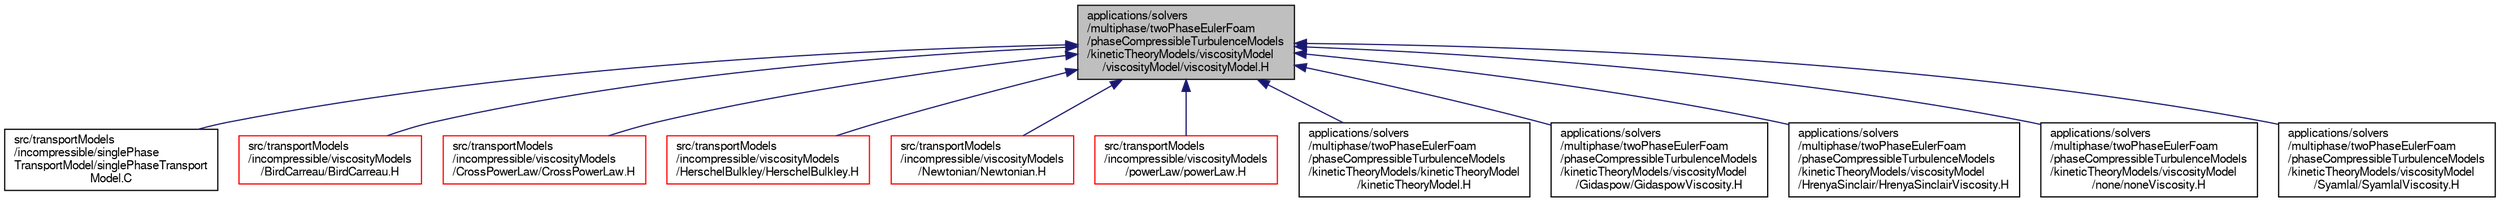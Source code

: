 digraph "applications/solvers/multiphase/twoPhaseEulerFoam/phaseCompressibleTurbulenceModels/kineticTheoryModels/viscosityModel/viscosityModel/viscosityModel.H"
{
  bgcolor="transparent";
  edge [fontname="FreeSans",fontsize="10",labelfontname="FreeSans",labelfontsize="10"];
  node [fontname="FreeSans",fontsize="10",shape=record];
  Node300 [label="applications/solvers\l/multiphase/twoPhaseEulerFoam\l/phaseCompressibleTurbulenceModels\l/kineticTheoryModels/viscosityModel\l/viscosityModel/viscosityModel.H",height=0.2,width=0.4,color="black", fillcolor="grey75", style="filled", fontcolor="black"];
  Node300 -> Node301 [dir="back",color="midnightblue",fontsize="10",style="solid",fontname="FreeSans"];
  Node301 [label="src/transportModels\l/incompressible/singlePhase\lTransportModel/singlePhaseTransport\lModel.C",height=0.2,width=0.4,color="black",URL="$a16814.html"];
  Node300 -> Node302 [dir="back",color="midnightblue",fontsize="10",style="solid",fontname="FreeSans"];
  Node302 [label="src/transportModels\l/incompressible/viscosityModels\l/BirdCarreau/BirdCarreau.H",height=0.2,width=0.4,color="red",URL="$a16829.html"];
  Node300 -> Node304 [dir="back",color="midnightblue",fontsize="10",style="solid",fontname="FreeSans"];
  Node304 [label="src/transportModels\l/incompressible/viscosityModels\l/CrossPowerLaw/CrossPowerLaw.H",height=0.2,width=0.4,color="red",URL="$a16835.html"];
  Node300 -> Node306 [dir="back",color="midnightblue",fontsize="10",style="solid",fontname="FreeSans"];
  Node306 [label="src/transportModels\l/incompressible/viscosityModels\l/HerschelBulkley/HerschelBulkley.H",height=0.2,width=0.4,color="red",URL="$a16841.html"];
  Node300 -> Node308 [dir="back",color="midnightblue",fontsize="10",style="solid",fontname="FreeSans"];
  Node308 [label="src/transportModels\l/incompressible/viscosityModels\l/Newtonian/Newtonian.H",height=0.2,width=0.4,color="red",URL="$a16847.html"];
  Node300 -> Node310 [dir="back",color="midnightblue",fontsize="10",style="solid",fontname="FreeSans"];
  Node310 [label="src/transportModels\l/incompressible/viscosityModels\l/powerLaw/powerLaw.H",height=0.2,width=0.4,color="red",URL="$a39335.html"];
  Node300 -> Node312 [dir="back",color="midnightblue",fontsize="10",style="solid",fontname="FreeSans"];
  Node312 [label="applications/solvers\l/multiphase/twoPhaseEulerFoam\l/phaseCompressibleTurbulenceModels\l/kineticTheoryModels/kineticTheoryModel\l/kineticTheoryModel.H",height=0.2,width=0.4,color="black",URL="$a20891.html"];
  Node300 -> Node313 [dir="back",color="midnightblue",fontsize="10",style="solid",fontname="FreeSans"];
  Node313 [label="applications/solvers\l/multiphase/twoPhaseEulerFoam\l/phaseCompressibleTurbulenceModels\l/kineticTheoryModels/viscosityModel\l/Gidaspow/GidaspowViscosity.H",height=0.2,width=0.4,color="black",URL="$a20924.html"];
  Node300 -> Node314 [dir="back",color="midnightblue",fontsize="10",style="solid",fontname="FreeSans"];
  Node314 [label="applications/solvers\l/multiphase/twoPhaseEulerFoam\l/phaseCompressibleTurbulenceModels\l/kineticTheoryModels/viscosityModel\l/HrenyaSinclair/HrenyaSinclairViscosity.H",height=0.2,width=0.4,color="black",URL="$a20930.html"];
  Node300 -> Node315 [dir="back",color="midnightblue",fontsize="10",style="solid",fontname="FreeSans"];
  Node315 [label="applications/solvers\l/multiphase/twoPhaseEulerFoam\l/phaseCompressibleTurbulenceModels\l/kineticTheoryModels/viscosityModel\l/none/noneViscosity.H",height=0.2,width=0.4,color="black",URL="$a20936.html"];
  Node300 -> Node316 [dir="back",color="midnightblue",fontsize="10",style="solid",fontname="FreeSans"];
  Node316 [label="applications/solvers\l/multiphase/twoPhaseEulerFoam\l/phaseCompressibleTurbulenceModels\l/kineticTheoryModels/viscosityModel\l/Syamlal/SyamlalViscosity.H",height=0.2,width=0.4,color="black",URL="$a20942.html"];
}

